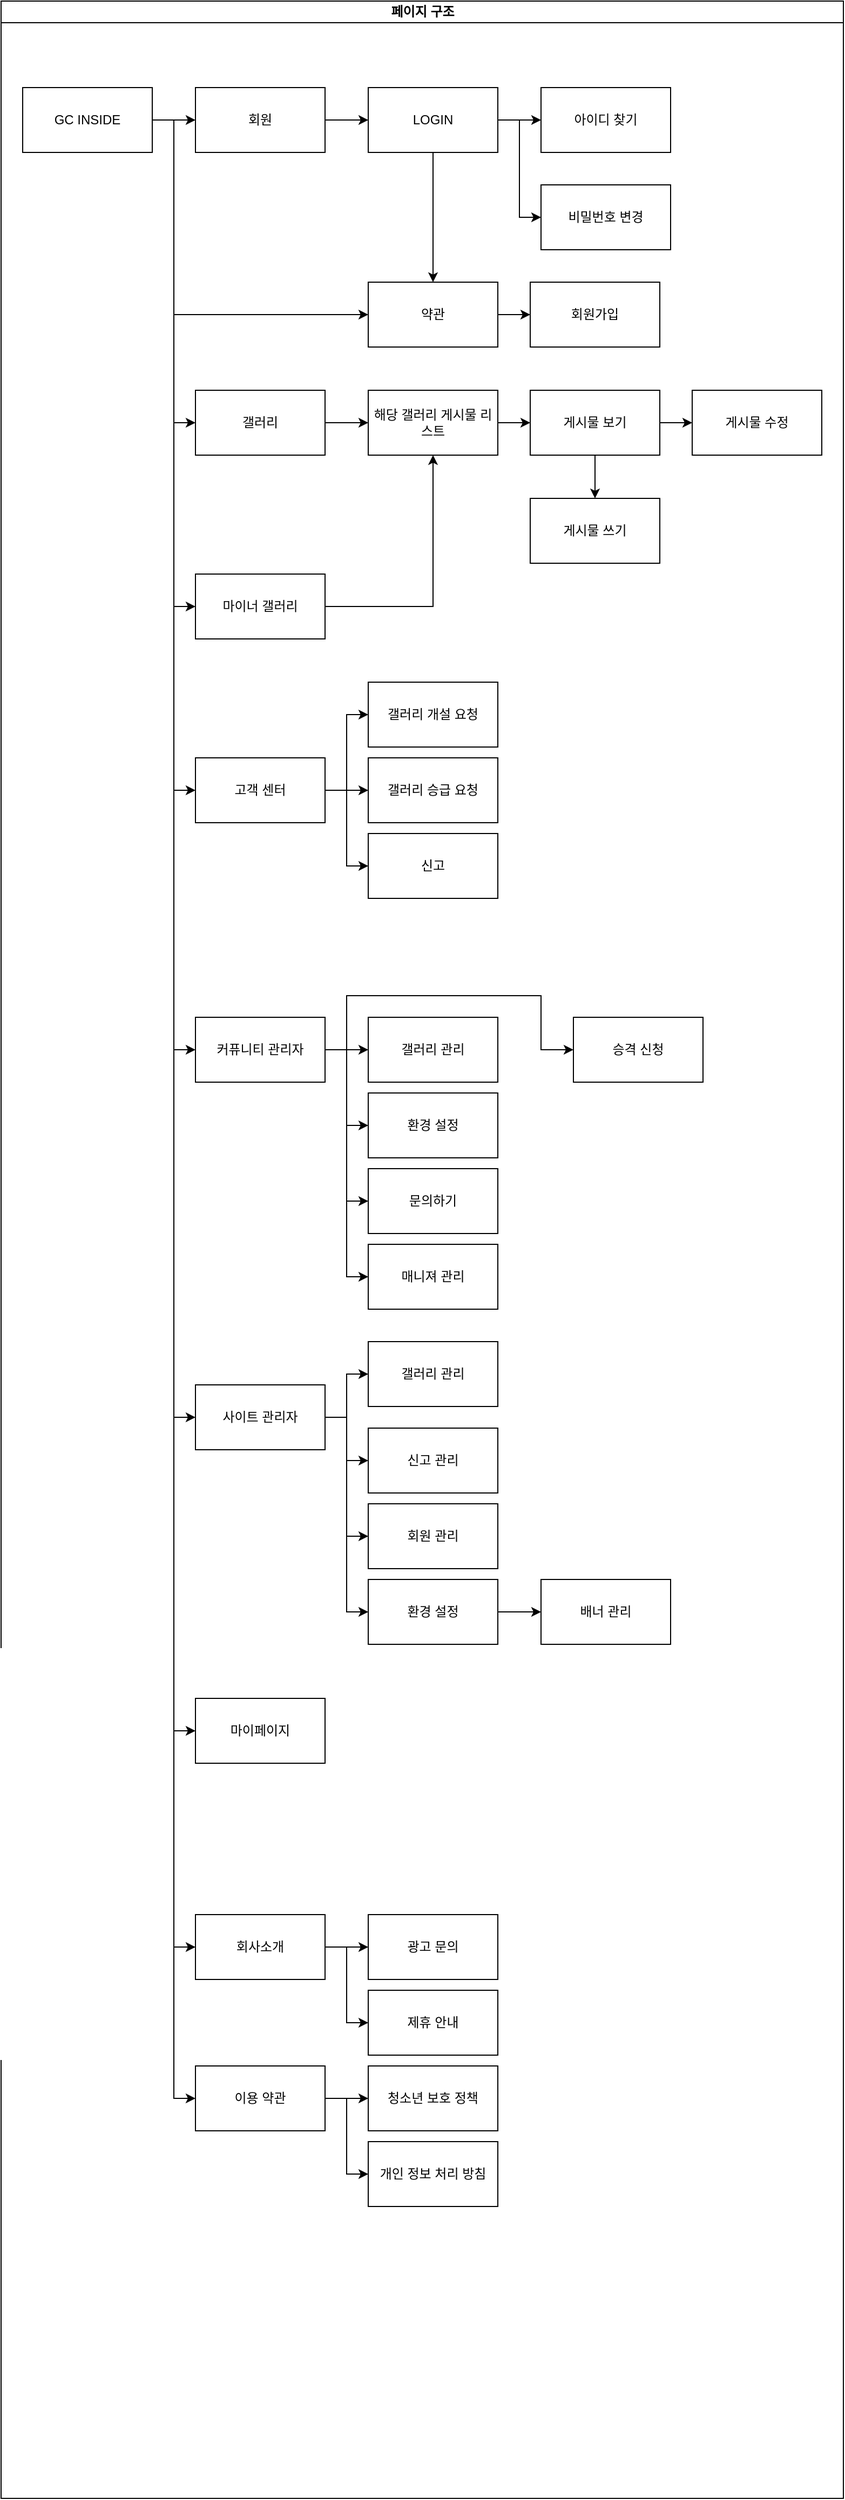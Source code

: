 <mxfile version="20.8.23" type="device"><diagram id="prtHgNgQTEPvFCAcTncT" name="Page-1"><mxGraphModel dx="1434" dy="1933" grid="1" gridSize="10" guides="1" tooltips="1" connect="1" arrows="1" fold="1" page="1" pageScale="1" pageWidth="827" pageHeight="1169" math="0" shadow="0"><root><mxCell id="0"/><mxCell id="1" parent="0"/><mxCell id="dNxyNK7c78bLwvsdeMH5-11" value="페이지 구조" style="swimlane;html=1;startSize=20;horizontal=1;containerType=tree;glass=0;fillStyle=auto;labelBackgroundColor=#FFFFFF;fontColor=default;labelBorderColor=none;rounded=0;" parent="1" vertex="1"><mxGeometry x="40" y="-1120" width="780" height="2310" as="geometry"><mxRectangle x="40" y="-1120" width="100" height="30" as="alternateBounds"/></mxGeometry></mxCell><mxCell id="BFJjM7vUqGSJvDLN6soc-4" style="edgeStyle=orthogonalEdgeStyle;rounded=0;orthogonalLoop=1;jettySize=auto;html=1;exitX=1;exitY=0.5;exitDx=0;exitDy=0;entryX=0;entryY=0.5;entryDx=0;entryDy=0;" parent="dNxyNK7c78bLwvsdeMH5-11" source="BFJjM7vUqGSJvDLN6soc-1" target="BFJjM7vUqGSJvDLN6soc-2" edge="1"><mxGeometry relative="1" as="geometry"/></mxCell><mxCell id="BFJjM7vUqGSJvDLN6soc-14" style="edgeStyle=orthogonalEdgeStyle;rounded=0;orthogonalLoop=1;jettySize=auto;html=1;exitX=1;exitY=0.5;exitDx=0;exitDy=0;entryX=0;entryY=0.5;entryDx=0;entryDy=0;" parent="dNxyNK7c78bLwvsdeMH5-11" source="BFJjM7vUqGSJvDLN6soc-1" target="BFJjM7vUqGSJvDLN6soc-6" edge="1"><mxGeometry relative="1" as="geometry"><Array as="points"><mxPoint x="160" y="110"/><mxPoint x="160" y="290"/></Array></mxGeometry></mxCell><mxCell id="BFJjM7vUqGSJvDLN6soc-70" style="edgeStyle=orthogonalEdgeStyle;rounded=0;orthogonalLoop=1;jettySize=auto;html=1;exitX=1;exitY=0.5;exitDx=0;exitDy=0;entryX=0;entryY=0.5;entryDx=0;entryDy=0;" parent="dNxyNK7c78bLwvsdeMH5-11" source="BFJjM7vUqGSJvDLN6soc-1" target="BFJjM7vUqGSJvDLN6soc-15" edge="1"><mxGeometry relative="1" as="geometry"/></mxCell><mxCell id="BFJjM7vUqGSJvDLN6soc-77" style="edgeStyle=orthogonalEdgeStyle;rounded=0;orthogonalLoop=1;jettySize=auto;html=1;exitX=1;exitY=0.5;exitDx=0;exitDy=0;entryX=0;entryY=0.5;entryDx=0;entryDy=0;" parent="dNxyNK7c78bLwvsdeMH5-11" source="BFJjM7vUqGSJvDLN6soc-1" target="BFJjM7vUqGSJvDLN6soc-39" edge="1"><mxGeometry relative="1" as="geometry"><Array as="points"><mxPoint x="160" y="110"/><mxPoint x="160" y="730"/></Array></mxGeometry></mxCell><mxCell id="BFJjM7vUqGSJvDLN6soc-81" style="edgeStyle=orthogonalEdgeStyle;rounded=0;orthogonalLoop=1;jettySize=auto;html=1;exitX=1;exitY=0.5;exitDx=0;exitDy=0;entryX=0;entryY=0.5;entryDx=0;entryDy=0;" parent="dNxyNK7c78bLwvsdeMH5-11" source="BFJjM7vUqGSJvDLN6soc-1" target="BFJjM7vUqGSJvDLN6soc-38" edge="1"><mxGeometry relative="1" as="geometry"><Array as="points"><mxPoint x="160" y="110"/><mxPoint x="160" y="1800"/></Array></mxGeometry></mxCell><mxCell id="BFJjM7vUqGSJvDLN6soc-82" style="edgeStyle=orthogonalEdgeStyle;rounded=0;orthogonalLoop=1;jettySize=auto;html=1;exitX=1;exitY=0.5;exitDx=0;exitDy=0;entryX=0;entryY=0.5;entryDx=0;entryDy=0;" parent="dNxyNK7c78bLwvsdeMH5-11" source="BFJjM7vUqGSJvDLN6soc-1" target="BFJjM7vUqGSJvDLN6soc-62" edge="1"><mxGeometry relative="1" as="geometry"><Array as="points"><mxPoint x="160" y="110"/><mxPoint x="160" y="1940"/></Array></mxGeometry></mxCell><mxCell id="BFJjM7vUqGSJvDLN6soc-83" style="edgeStyle=orthogonalEdgeStyle;rounded=0;orthogonalLoop=1;jettySize=auto;html=1;exitX=1;exitY=0.5;exitDx=0;exitDy=0;entryX=0;entryY=0.5;entryDx=0;entryDy=0;" parent="dNxyNK7c78bLwvsdeMH5-11" source="BFJjM7vUqGSJvDLN6soc-1" target="BFJjM7vUqGSJvDLN6soc-68" edge="1"><mxGeometry relative="1" as="geometry"><Array as="points"><mxPoint x="160" y="110"/><mxPoint x="160" y="970"/></Array></mxGeometry></mxCell><mxCell id="BFJjM7vUqGSJvDLN6soc-85" style="edgeStyle=orthogonalEdgeStyle;rounded=0;orthogonalLoop=1;jettySize=auto;html=1;exitX=1;exitY=0.5;exitDx=0;exitDy=0;entryX=0;entryY=0.5;entryDx=0;entryDy=0;" parent="dNxyNK7c78bLwvsdeMH5-11" source="BFJjM7vUqGSJvDLN6soc-1" target="BFJjM7vUqGSJvDLN6soc-71" edge="1"><mxGeometry relative="1" as="geometry"><Array as="points"><mxPoint x="160" y="110"/><mxPoint x="160" y="1310"/></Array></mxGeometry></mxCell><mxCell id="qIq7cJ3HC09kCLYcvHB3-4" style="edgeStyle=orthogonalEdgeStyle;rounded=0;orthogonalLoop=1;jettySize=auto;html=1;exitX=1;exitY=0.5;exitDx=0;exitDy=0;entryX=0;entryY=0.5;entryDx=0;entryDy=0;" edge="1" parent="dNxyNK7c78bLwvsdeMH5-11" source="BFJjM7vUqGSJvDLN6soc-1" target="qIq7cJ3HC09kCLYcvHB3-3"><mxGeometry relative="1" as="geometry"/></mxCell><mxCell id="BFJjM7vUqGSJvDLN6soc-1" value="GC INSIDE" style="rounded=0;whiteSpace=wrap;html=1;" parent="dNxyNK7c78bLwvsdeMH5-11" vertex="1"><mxGeometry x="20" y="80" width="120" height="60" as="geometry"/></mxCell><mxCell id="BFJjM7vUqGSJvDLN6soc-5" style="edgeStyle=orthogonalEdgeStyle;rounded=0;orthogonalLoop=1;jettySize=auto;html=1;exitX=1;exitY=0.5;exitDx=0;exitDy=0;entryX=0;entryY=0.5;entryDx=0;entryDy=0;" parent="dNxyNK7c78bLwvsdeMH5-11" source="BFJjM7vUqGSJvDLN6soc-2" target="BFJjM7vUqGSJvDLN6soc-3" edge="1"><mxGeometry relative="1" as="geometry"/></mxCell><mxCell id="BFJjM7vUqGSJvDLN6soc-2" value="회원" style="rounded=0;whiteSpace=wrap;html=1;" parent="dNxyNK7c78bLwvsdeMH5-11" vertex="1"><mxGeometry x="180" y="80" width="120" height="60" as="geometry"/></mxCell><mxCell id="BFJjM7vUqGSJvDLN6soc-10" style="edgeStyle=orthogonalEdgeStyle;rounded=0;orthogonalLoop=1;jettySize=auto;html=1;exitX=1;exitY=0.5;exitDx=0;exitDy=0;entryX=0;entryY=0.5;entryDx=0;entryDy=0;" parent="dNxyNK7c78bLwvsdeMH5-11" source="BFJjM7vUqGSJvDLN6soc-3" target="BFJjM7vUqGSJvDLN6soc-8" edge="1"><mxGeometry relative="1" as="geometry"/></mxCell><mxCell id="BFJjM7vUqGSJvDLN6soc-11" style="edgeStyle=orthogonalEdgeStyle;rounded=0;orthogonalLoop=1;jettySize=auto;html=1;exitX=1;exitY=0.5;exitDx=0;exitDy=0;entryX=0;entryY=0.5;entryDx=0;entryDy=0;" parent="dNxyNK7c78bLwvsdeMH5-11" source="BFJjM7vUqGSJvDLN6soc-3" target="BFJjM7vUqGSJvDLN6soc-9" edge="1"><mxGeometry relative="1" as="geometry"/></mxCell><mxCell id="BFJjM7vUqGSJvDLN6soc-12" style="edgeStyle=orthogonalEdgeStyle;rounded=0;orthogonalLoop=1;jettySize=auto;html=1;exitX=0.5;exitY=1;exitDx=0;exitDy=0;entryX=0.5;entryY=0;entryDx=0;entryDy=0;" parent="dNxyNK7c78bLwvsdeMH5-11" source="BFJjM7vUqGSJvDLN6soc-3" target="BFJjM7vUqGSJvDLN6soc-6" edge="1"><mxGeometry relative="1" as="geometry"/></mxCell><mxCell id="BFJjM7vUqGSJvDLN6soc-3" value="LOGIN" style="rounded=0;whiteSpace=wrap;html=1;" parent="dNxyNK7c78bLwvsdeMH5-11" vertex="1"><mxGeometry x="340" y="80" width="120" height="60" as="geometry"/></mxCell><mxCell id="BFJjM7vUqGSJvDLN6soc-13" style="edgeStyle=orthogonalEdgeStyle;rounded=0;orthogonalLoop=1;jettySize=auto;html=1;exitX=1;exitY=0.5;exitDx=0;exitDy=0;entryX=0;entryY=0.5;entryDx=0;entryDy=0;" parent="dNxyNK7c78bLwvsdeMH5-11" source="BFJjM7vUqGSJvDLN6soc-6" target="BFJjM7vUqGSJvDLN6soc-7" edge="1"><mxGeometry relative="1" as="geometry"/></mxCell><mxCell id="BFJjM7vUqGSJvDLN6soc-6" value="약관" style="rounded=0;whiteSpace=wrap;html=1;" parent="dNxyNK7c78bLwvsdeMH5-11" vertex="1"><mxGeometry x="340" y="260" width="120" height="60" as="geometry"/></mxCell><mxCell id="BFJjM7vUqGSJvDLN6soc-7" value="회원가입" style="rounded=0;whiteSpace=wrap;html=1;" parent="dNxyNK7c78bLwvsdeMH5-11" vertex="1"><mxGeometry x="490" y="260" width="120" height="60" as="geometry"/></mxCell><mxCell id="BFJjM7vUqGSJvDLN6soc-8" value="아이디 찾기" style="rounded=0;whiteSpace=wrap;html=1;" parent="dNxyNK7c78bLwvsdeMH5-11" vertex="1"><mxGeometry x="500" y="80" width="120" height="60" as="geometry"/></mxCell><mxCell id="BFJjM7vUqGSJvDLN6soc-9" value="비밀번호 변경" style="rounded=0;whiteSpace=wrap;html=1;" parent="dNxyNK7c78bLwvsdeMH5-11" vertex="1"><mxGeometry x="500" y="170" width="120" height="60" as="geometry"/></mxCell><mxCell id="BFJjM7vUqGSJvDLN6soc-73" style="edgeStyle=orthogonalEdgeStyle;rounded=0;orthogonalLoop=1;jettySize=auto;html=1;exitX=1;exitY=0.5;exitDx=0;exitDy=0;entryX=0;entryY=0.5;entryDx=0;entryDy=0;" parent="dNxyNK7c78bLwvsdeMH5-11" source="BFJjM7vUqGSJvDLN6soc-15" target="BFJjM7vUqGSJvDLN6soc-16" edge="1"><mxGeometry relative="1" as="geometry"/></mxCell><mxCell id="BFJjM7vUqGSJvDLN6soc-15" value="갤러리" style="rounded=0;whiteSpace=wrap;html=1;" parent="dNxyNK7c78bLwvsdeMH5-11" vertex="1"><mxGeometry x="180" y="360" width="120" height="60" as="geometry"/></mxCell><mxCell id="BFJjM7vUqGSJvDLN6soc-74" style="edgeStyle=orthogonalEdgeStyle;rounded=0;orthogonalLoop=1;jettySize=auto;html=1;exitX=1;exitY=0.5;exitDx=0;exitDy=0;entryX=0;entryY=0.5;entryDx=0;entryDy=0;" parent="dNxyNK7c78bLwvsdeMH5-11" source="BFJjM7vUqGSJvDLN6soc-16" target="BFJjM7vUqGSJvDLN6soc-17" edge="1"><mxGeometry relative="1" as="geometry"/></mxCell><mxCell id="BFJjM7vUqGSJvDLN6soc-16" value="해당 갤러리 게시물 리스트" style="rounded=0;whiteSpace=wrap;html=1;" parent="dNxyNK7c78bLwvsdeMH5-11" vertex="1"><mxGeometry x="340" y="360" width="120" height="60" as="geometry"/></mxCell><mxCell id="BFJjM7vUqGSJvDLN6soc-75" style="edgeStyle=orthogonalEdgeStyle;rounded=0;orthogonalLoop=1;jettySize=auto;html=1;exitX=1;exitY=0.5;exitDx=0;exitDy=0;entryX=0;entryY=0.5;entryDx=0;entryDy=0;" parent="dNxyNK7c78bLwvsdeMH5-11" source="BFJjM7vUqGSJvDLN6soc-17" target="BFJjM7vUqGSJvDLN6soc-36" edge="1"><mxGeometry relative="1" as="geometry"/></mxCell><mxCell id="BFJjM7vUqGSJvDLN6soc-76" style="edgeStyle=orthogonalEdgeStyle;rounded=0;orthogonalLoop=1;jettySize=auto;html=1;exitX=0.5;exitY=1;exitDx=0;exitDy=0;entryX=0.5;entryY=0;entryDx=0;entryDy=0;" parent="dNxyNK7c78bLwvsdeMH5-11" source="BFJjM7vUqGSJvDLN6soc-17" target="BFJjM7vUqGSJvDLN6soc-37" edge="1"><mxGeometry relative="1" as="geometry"/></mxCell><mxCell id="BFJjM7vUqGSJvDLN6soc-17" value="게시물 보기" style="rounded=0;whiteSpace=wrap;html=1;" parent="dNxyNK7c78bLwvsdeMH5-11" vertex="1"><mxGeometry x="490" y="360" width="120" height="60" as="geometry"/></mxCell><mxCell id="BFJjM7vUqGSJvDLN6soc-36" value="게시물 수정" style="rounded=0;whiteSpace=wrap;html=1;" parent="dNxyNK7c78bLwvsdeMH5-11" vertex="1"><mxGeometry x="640" y="360" width="120" height="60" as="geometry"/></mxCell><mxCell id="BFJjM7vUqGSJvDLN6soc-37" value="게시물 쓰기" style="rounded=0;whiteSpace=wrap;html=1;" parent="dNxyNK7c78bLwvsdeMH5-11" vertex="1"><mxGeometry x="490" y="460" width="120" height="60" as="geometry"/></mxCell><mxCell id="BFJjM7vUqGSJvDLN6soc-38" value="회사소개" style="rounded=0;whiteSpace=wrap;html=1;" parent="dNxyNK7c78bLwvsdeMH5-11" vertex="1"><mxGeometry x="180" y="1770" width="120" height="60" as="geometry"/></mxCell><mxCell id="qIq7cJ3HC09kCLYcvHB3-2" style="edgeStyle=orthogonalEdgeStyle;rounded=0;orthogonalLoop=1;jettySize=auto;html=1;exitX=1;exitY=0.5;exitDx=0;exitDy=0;entryX=0;entryY=0.5;entryDx=0;entryDy=0;" edge="1" parent="dNxyNK7c78bLwvsdeMH5-11" source="BFJjM7vUqGSJvDLN6soc-39" target="qIq7cJ3HC09kCLYcvHB3-1"><mxGeometry relative="1" as="geometry"/></mxCell><mxCell id="BFJjM7vUqGSJvDLN6soc-39" value="고객 센터" style="rounded=0;whiteSpace=wrap;html=1;" parent="dNxyNK7c78bLwvsdeMH5-11" vertex="1"><mxGeometry x="180" y="700" width="120" height="60" as="geometry"/></mxCell><mxCell id="BFJjM7vUqGSJvDLN6soc-62" value="이용 약관" style="rounded=0;whiteSpace=wrap;html=1;" parent="dNxyNK7c78bLwvsdeMH5-11" vertex="1"><mxGeometry x="180" y="1910" width="120" height="60" as="geometry"/></mxCell><mxCell id="BFJjM7vUqGSJvDLN6soc-84" style="edgeStyle=orthogonalEdgeStyle;rounded=0;orthogonalLoop=1;jettySize=auto;html=1;exitX=1;exitY=0.5;exitDx=0;exitDy=0;entryX=0;entryY=0.5;entryDx=0;entryDy=0;" parent="dNxyNK7c78bLwvsdeMH5-11" source="BFJjM7vUqGSJvDLN6soc-68" target="BFJjM7vUqGSJvDLN6soc-69" edge="1"><mxGeometry relative="1" as="geometry"/></mxCell><mxCell id="BFJjM7vUqGSJvDLN6soc-68" value="커퓨니티 관리자" style="rounded=0;whiteSpace=wrap;html=1;" parent="dNxyNK7c78bLwvsdeMH5-11" vertex="1"><mxGeometry x="180" y="940" width="120" height="60" as="geometry"/></mxCell><mxCell id="BFJjM7vUqGSJvDLN6soc-69" value="갤러리 관리" style="rounded=0;whiteSpace=wrap;html=1;" parent="dNxyNK7c78bLwvsdeMH5-11" vertex="1"><mxGeometry x="340" y="940" width="120" height="60" as="geometry"/></mxCell><mxCell id="BFJjM7vUqGSJvDLN6soc-86" style="edgeStyle=orthogonalEdgeStyle;rounded=0;orthogonalLoop=1;jettySize=auto;html=1;exitX=1;exitY=0.5;exitDx=0;exitDy=0;entryX=0;entryY=0.5;entryDx=0;entryDy=0;" parent="dNxyNK7c78bLwvsdeMH5-11" source="BFJjM7vUqGSJvDLN6soc-71" target="BFJjM7vUqGSJvDLN6soc-72" edge="1"><mxGeometry relative="1" as="geometry"><mxPoint x="330" y="1260" as="targetPoint"/></mxGeometry></mxCell><mxCell id="BFJjM7vUqGSJvDLN6soc-71" value="사이트 관리자" style="rounded=0;whiteSpace=wrap;html=1;" parent="dNxyNK7c78bLwvsdeMH5-11" vertex="1"><mxGeometry x="180" y="1280" width="120" height="60" as="geometry"/></mxCell><mxCell id="BFJjM7vUqGSJvDLN6soc-72" value="갤러리 관리" style="rounded=0;whiteSpace=wrap;html=1;" parent="dNxyNK7c78bLwvsdeMH5-11" vertex="1"><mxGeometry x="340" y="1240" width="120" height="60" as="geometry"/></mxCell><mxCell id="BFJjM7vUqGSJvDLN6soc-88" style="edgeStyle=orthogonalEdgeStyle;rounded=0;orthogonalLoop=1;jettySize=auto;html=1;exitX=1;exitY=0.5;exitDx=0;exitDy=0;entryX=0;entryY=0.5;entryDx=0;entryDy=0;" parent="dNxyNK7c78bLwvsdeMH5-11" source="BFJjM7vUqGSJvDLN6soc-38" target="BFJjM7vUqGSJvDLN6soc-89" edge="1"><mxGeometry relative="1" as="geometry"><mxPoint x="180" y="-540" as="sourcePoint"/></mxGeometry></mxCell><mxCell id="BFJjM7vUqGSJvDLN6soc-89" value="광고 문의" style="rounded=0;whiteSpace=wrap;html=1;" parent="dNxyNK7c78bLwvsdeMH5-11" vertex="1"><mxGeometry x="340" y="1770" width="120" height="60" as="geometry"/></mxCell><mxCell id="BFJjM7vUqGSJvDLN6soc-90" style="edgeStyle=orthogonalEdgeStyle;rounded=0;orthogonalLoop=1;jettySize=auto;html=1;exitX=1;exitY=0.5;exitDx=0;exitDy=0;entryX=0;entryY=0.5;entryDx=0;entryDy=0;" parent="dNxyNK7c78bLwvsdeMH5-11" source="BFJjM7vUqGSJvDLN6soc-38" target="BFJjM7vUqGSJvDLN6soc-91" edge="1"><mxGeometry relative="1" as="geometry"><mxPoint x="180" y="-540" as="sourcePoint"/></mxGeometry></mxCell><mxCell id="BFJjM7vUqGSJvDLN6soc-91" value="제휴 안내" style="rounded=0;whiteSpace=wrap;html=1;" parent="dNxyNK7c78bLwvsdeMH5-11" vertex="1"><mxGeometry x="340" y="1840" width="120" height="60" as="geometry"/></mxCell><mxCell id="BFJjM7vUqGSJvDLN6soc-92" style="edgeStyle=orthogonalEdgeStyle;rounded=0;orthogonalLoop=1;jettySize=auto;html=1;exitX=1;exitY=0.5;exitDx=0;exitDy=0;entryX=0;entryY=0.5;entryDx=0;entryDy=0;" parent="dNxyNK7c78bLwvsdeMH5-11" source="BFJjM7vUqGSJvDLN6soc-62" target="BFJjM7vUqGSJvDLN6soc-93" edge="1"><mxGeometry relative="1" as="geometry"><mxPoint x="180" y="-540" as="sourcePoint"/></mxGeometry></mxCell><mxCell id="BFJjM7vUqGSJvDLN6soc-93" value="청소년 보호 정책" style="rounded=0;whiteSpace=wrap;html=1;" parent="dNxyNK7c78bLwvsdeMH5-11" vertex="1"><mxGeometry x="340" y="1910" width="120" height="60" as="geometry"/></mxCell><mxCell id="BFJjM7vUqGSJvDLN6soc-94" style="edgeStyle=orthogonalEdgeStyle;rounded=0;orthogonalLoop=1;jettySize=auto;html=1;exitX=1;exitY=0.5;exitDx=0;exitDy=0;entryX=0;entryY=0.5;entryDx=0;entryDy=0;" parent="dNxyNK7c78bLwvsdeMH5-11" source="BFJjM7vUqGSJvDLN6soc-62" target="BFJjM7vUqGSJvDLN6soc-95" edge="1"><mxGeometry relative="1" as="geometry"><mxPoint x="180" y="-540" as="sourcePoint"/></mxGeometry></mxCell><mxCell id="BFJjM7vUqGSJvDLN6soc-95" value="개인 정보 처리 방침" style="rounded=0;whiteSpace=wrap;html=1;" parent="dNxyNK7c78bLwvsdeMH5-11" vertex="1"><mxGeometry x="340" y="1980" width="120" height="60" as="geometry"/></mxCell><mxCell id="BFJjM7vUqGSJvDLN6soc-96" style="edgeStyle=orthogonalEdgeStyle;rounded=0;orthogonalLoop=1;jettySize=auto;html=1;exitX=1;exitY=0.5;exitDx=0;exitDy=0;entryX=0;entryY=0.5;entryDx=0;entryDy=0;" parent="dNxyNK7c78bLwvsdeMH5-11" source="BFJjM7vUqGSJvDLN6soc-68" target="BFJjM7vUqGSJvDLN6soc-97" edge="1"><mxGeometry relative="1" as="geometry"><mxPoint x="180" y="-970" as="sourcePoint"/></mxGeometry></mxCell><mxCell id="BFJjM7vUqGSJvDLN6soc-97" value="환경 설정" style="rounded=0;whiteSpace=wrap;html=1;" parent="dNxyNK7c78bLwvsdeMH5-11" vertex="1"><mxGeometry x="340" y="1010" width="120" height="60" as="geometry"/></mxCell><mxCell id="BFJjM7vUqGSJvDLN6soc-98" style="edgeStyle=orthogonalEdgeStyle;rounded=0;orthogonalLoop=1;jettySize=auto;html=1;exitX=1;exitY=0.5;exitDx=0;exitDy=0;entryX=0;entryY=0.5;entryDx=0;entryDy=0;" parent="dNxyNK7c78bLwvsdeMH5-11" source="BFJjM7vUqGSJvDLN6soc-68" target="BFJjM7vUqGSJvDLN6soc-99" edge="1"><mxGeometry relative="1" as="geometry"><mxPoint x="180" y="-970" as="sourcePoint"/></mxGeometry></mxCell><mxCell id="BFJjM7vUqGSJvDLN6soc-99" value="문의하기" style="rounded=0;whiteSpace=wrap;html=1;" parent="dNxyNK7c78bLwvsdeMH5-11" vertex="1"><mxGeometry x="340" y="1080" width="120" height="60" as="geometry"/></mxCell><mxCell id="BFJjM7vUqGSJvDLN6soc-100" style="edgeStyle=orthogonalEdgeStyle;rounded=0;orthogonalLoop=1;jettySize=auto;html=1;exitX=1;exitY=0.5;exitDx=0;exitDy=0;entryX=0;entryY=0.5;entryDx=0;entryDy=0;" parent="dNxyNK7c78bLwvsdeMH5-11" source="BFJjM7vUqGSJvDLN6soc-71" target="BFJjM7vUqGSJvDLN6soc-101" edge="1"><mxGeometry relative="1" as="geometry"><mxPoint x="170" y="-900" as="sourcePoint"/></mxGeometry></mxCell><mxCell id="BFJjM7vUqGSJvDLN6soc-101" value="신고 관리" style="rounded=0;whiteSpace=wrap;html=1;" parent="dNxyNK7c78bLwvsdeMH5-11" vertex="1"><mxGeometry x="340" y="1320" width="120" height="60" as="geometry"/></mxCell><mxCell id="BFJjM7vUqGSJvDLN6soc-102" style="edgeStyle=orthogonalEdgeStyle;rounded=0;orthogonalLoop=1;jettySize=auto;html=1;exitX=1;exitY=0.5;exitDx=0;exitDy=0;entryX=0;entryY=0.5;entryDx=0;entryDy=0;" parent="dNxyNK7c78bLwvsdeMH5-11" source="BFJjM7vUqGSJvDLN6soc-39" target="BFJjM7vUqGSJvDLN6soc-103" edge="1"><mxGeometry relative="1" as="geometry"><mxPoint x="180" y="-1010" as="sourcePoint"/></mxGeometry></mxCell><mxCell id="BFJjM7vUqGSJvDLN6soc-103" value="신고" style="rounded=0;whiteSpace=wrap;html=1;" parent="dNxyNK7c78bLwvsdeMH5-11" vertex="1"><mxGeometry x="340" y="770" width="120" height="60" as="geometry"/></mxCell><mxCell id="BFJjM7vUqGSJvDLN6soc-106" style="edgeStyle=orthogonalEdgeStyle;rounded=0;orthogonalLoop=1;jettySize=auto;html=1;exitX=1;exitY=0.5;exitDx=0;exitDy=0;entryX=0;entryY=0.5;entryDx=0;entryDy=0;" parent="dNxyNK7c78bLwvsdeMH5-11" source="BFJjM7vUqGSJvDLN6soc-68" target="BFJjM7vUqGSJvDLN6soc-107" edge="1"><mxGeometry relative="1" as="geometry"><mxPoint x="180" y="-970" as="sourcePoint"/></mxGeometry></mxCell><mxCell id="BFJjM7vUqGSJvDLN6soc-107" value="매니져 관리" style="rounded=0;whiteSpace=wrap;html=1;" parent="dNxyNK7c78bLwvsdeMH5-11" vertex="1"><mxGeometry x="340" y="1150" width="120" height="60" as="geometry"/></mxCell><mxCell id="BFJjM7vUqGSJvDLN6soc-108" style="edgeStyle=orthogonalEdgeStyle;rounded=0;orthogonalLoop=1;jettySize=auto;html=1;exitX=1;exitY=0.5;exitDx=0;exitDy=0;entryX=0;entryY=0.5;entryDx=0;entryDy=0;" parent="dNxyNK7c78bLwvsdeMH5-11" source="BFJjM7vUqGSJvDLN6soc-71" target="BFJjM7vUqGSJvDLN6soc-109" edge="1"><mxGeometry relative="1" as="geometry"><mxPoint x="180" y="-1010" as="sourcePoint"/></mxGeometry></mxCell><mxCell id="BFJjM7vUqGSJvDLN6soc-109" value="회원 관리" style="rounded=0;whiteSpace=wrap;html=1;" parent="dNxyNK7c78bLwvsdeMH5-11" vertex="1"><mxGeometry x="340" y="1390" width="120" height="60" as="geometry"/></mxCell><mxCell id="BFJjM7vUqGSJvDLN6soc-112" style="edgeStyle=orthogonalEdgeStyle;rounded=0;orthogonalLoop=1;jettySize=auto;html=1;exitX=1;exitY=0.5;exitDx=0;exitDy=0;entryX=0;entryY=0.5;entryDx=0;entryDy=0;" parent="dNxyNK7c78bLwvsdeMH5-11" source="BFJjM7vUqGSJvDLN6soc-71" target="BFJjM7vUqGSJvDLN6soc-113" edge="1"><mxGeometry relative="1" as="geometry"><mxPoint x="180" y="-1010" as="sourcePoint"/></mxGeometry></mxCell><mxCell id="BFJjM7vUqGSJvDLN6soc-113" value="환경 설정" style="rounded=0;whiteSpace=wrap;html=1;" parent="dNxyNK7c78bLwvsdeMH5-11" vertex="1"><mxGeometry x="340" y="1460" width="120" height="60" as="geometry"/></mxCell><mxCell id="BFJjM7vUqGSJvDLN6soc-114" style="edgeStyle=orthogonalEdgeStyle;rounded=0;orthogonalLoop=1;jettySize=auto;html=1;exitX=1;exitY=0.5;exitDx=0;exitDy=0;entryX=0;entryY=0.5;entryDx=0;entryDy=0;" parent="dNxyNK7c78bLwvsdeMH5-11" source="BFJjM7vUqGSJvDLN6soc-113" target="BFJjM7vUqGSJvDLN6soc-115" edge="1"><mxGeometry relative="1" as="geometry"><mxPoint x="340" y="190" as="sourcePoint"/></mxGeometry></mxCell><mxCell id="BFJjM7vUqGSJvDLN6soc-115" value="배너 관리" style="rounded=0;whiteSpace=wrap;html=1;" parent="dNxyNK7c78bLwvsdeMH5-11" vertex="1"><mxGeometry x="500" y="1460" width="120" height="60" as="geometry"/></mxCell><mxCell id="BFJjM7vUqGSJvDLN6soc-116" value="" style="edgeStyle=orthogonalEdgeStyle;rounded=0;orthogonalLoop=1;jettySize=auto;html=1;entryX=0;entryY=0.5;entryDx=0;entryDy=0;" parent="dNxyNK7c78bLwvsdeMH5-11" source="BFJjM7vUqGSJvDLN6soc-1" target="BFJjM7vUqGSJvDLN6soc-117" edge="1"><mxGeometry relative="1" as="geometry"><mxPoint x="210" y="1550" as="targetPoint"/><Array as="points"><mxPoint x="160" y="110"/><mxPoint x="160" y="1600"/></Array></mxGeometry></mxCell><mxCell id="BFJjM7vUqGSJvDLN6soc-117" value="마이페이지" style="rounded=0;whiteSpace=wrap;html=1;" parent="dNxyNK7c78bLwvsdeMH5-11" vertex="1"><mxGeometry x="180" y="1570" width="120" height="60" as="geometry"/></mxCell><mxCell id="BFJjM7vUqGSJvDLN6soc-120" style="edgeStyle=orthogonalEdgeStyle;rounded=0;orthogonalLoop=1;jettySize=auto;html=1;exitX=1;exitY=0.5;exitDx=0;exitDy=0;entryX=0;entryY=0.5;entryDx=0;entryDy=0;" parent="dNxyNK7c78bLwvsdeMH5-11" source="BFJjM7vUqGSJvDLN6soc-39" target="BFJjM7vUqGSJvDLN6soc-121" edge="1"><mxGeometry relative="1" as="geometry"><mxPoint x="340" y="-390" as="sourcePoint"/></mxGeometry></mxCell><mxCell id="BFJjM7vUqGSJvDLN6soc-121" value="갤러리 개설 요청" style="rounded=0;whiteSpace=wrap;html=1;" parent="dNxyNK7c78bLwvsdeMH5-11" vertex="1"><mxGeometry x="340" y="630" width="120" height="60" as="geometry"/></mxCell><mxCell id="BFJjM7vUqGSJvDLN6soc-124" style="edgeStyle=orthogonalEdgeStyle;rounded=0;orthogonalLoop=1;jettySize=auto;html=1;exitX=1;exitY=0.5;exitDx=0;exitDy=0;entryX=0;entryY=0.5;entryDx=0;entryDy=0;" parent="dNxyNK7c78bLwvsdeMH5-11" source="BFJjM7vUqGSJvDLN6soc-68" target="BFJjM7vUqGSJvDLN6soc-125" edge="1"><mxGeometry relative="1" as="geometry"><mxPoint x="180" y="-1010" as="sourcePoint"/><Array as="points"><mxPoint x="320" y="970"/><mxPoint x="320" y="920"/><mxPoint x="500" y="920"/><mxPoint x="500" y="970"/></Array></mxGeometry></mxCell><mxCell id="BFJjM7vUqGSJvDLN6soc-125" value="승격 신청" style="rounded=0;whiteSpace=wrap;html=1;" parent="dNxyNK7c78bLwvsdeMH5-11" vertex="1"><mxGeometry x="530" y="940" width="120" height="60" as="geometry"/></mxCell><mxCell id="qIq7cJ3HC09kCLYcvHB3-1" value="갤러리 승급 요청" style="rounded=0;whiteSpace=wrap;html=1;" vertex="1" parent="dNxyNK7c78bLwvsdeMH5-11"><mxGeometry x="340" y="700" width="120" height="60" as="geometry"/></mxCell><mxCell id="qIq7cJ3HC09kCLYcvHB3-5" style="edgeStyle=orthogonalEdgeStyle;rounded=0;orthogonalLoop=1;jettySize=auto;html=1;exitX=1;exitY=0.5;exitDx=0;exitDy=0;entryX=0.5;entryY=1;entryDx=0;entryDy=0;" edge="1" parent="dNxyNK7c78bLwvsdeMH5-11" source="qIq7cJ3HC09kCLYcvHB3-3" target="BFJjM7vUqGSJvDLN6soc-16"><mxGeometry relative="1" as="geometry"/></mxCell><mxCell id="qIq7cJ3HC09kCLYcvHB3-3" value="마이너 갤러리" style="rounded=0;whiteSpace=wrap;html=1;" vertex="1" parent="dNxyNK7c78bLwvsdeMH5-11"><mxGeometry x="180" y="530" width="120" height="60" as="geometry"/></mxCell></root></mxGraphModel></diagram></mxfile>
